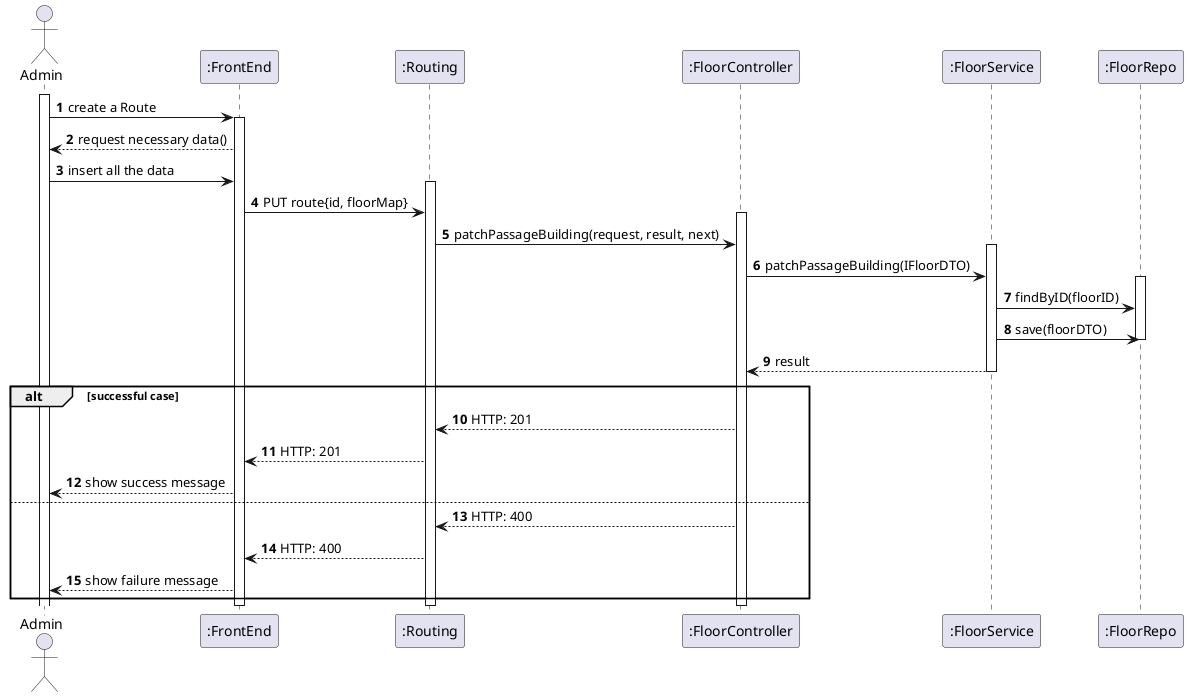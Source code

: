@startuml
autonumber
'hide footbox
actor "Admin" as admin

participant ":FrontEnd" as sys
participant ":Routing" as route
participant ":FloorController" as ctrl
participant ":FloorService" as srvc
participant ":FloorRepo" as repo


activate admin
admin -> sys: create a Route
activate sys
sys --> admin: request necessary data()
admin -> sys : insert all the data
activate route
sys -> route: PUT route{id, floorMap}
activate ctrl
route -> ctrl: patchPassageBuilding(request, result, next)
activate srvc
ctrl -> srvc: patchPassageBuilding(IFloorDTO)
activate repo
srvc -> repo: findByID(floorID)
srvc -> repo: save(floorDTO)
deactivate repo
srvc --> ctrl: result
deactivate srvc

alt successful case
    ctrl --> route : HTTP: 201
    route --> sys: HTTP: 201
    sys --> admin: show success message
else
    ctrl --> route : HTTP: 400
    route --> sys: HTTP: 400
    sys --> admin: show failure message
end

deactivate ctrl
deactivate route
deactivate sys
@enduml